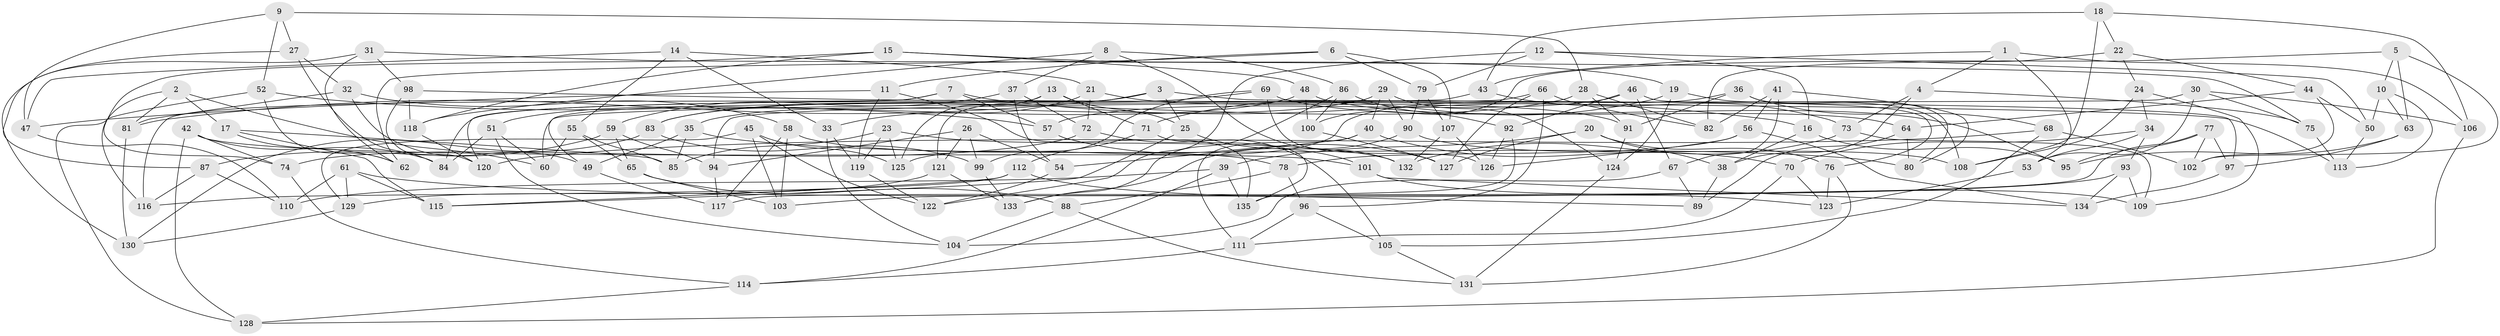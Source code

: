 // coarse degree distribution, {4: 0.4117647058823529, 6: 0.5411764705882353, 5: 0.047058823529411764}
// Generated by graph-tools (version 1.1) at 2025/42/03/06/25 10:42:20]
// undirected, 135 vertices, 270 edges
graph export_dot {
graph [start="1"]
  node [color=gray90,style=filled];
  1;
  2;
  3;
  4;
  5;
  6;
  7;
  8;
  9;
  10;
  11;
  12;
  13;
  14;
  15;
  16;
  17;
  18;
  19;
  20;
  21;
  22;
  23;
  24;
  25;
  26;
  27;
  28;
  29;
  30;
  31;
  32;
  33;
  34;
  35;
  36;
  37;
  38;
  39;
  40;
  41;
  42;
  43;
  44;
  45;
  46;
  47;
  48;
  49;
  50;
  51;
  52;
  53;
  54;
  55;
  56;
  57;
  58;
  59;
  60;
  61;
  62;
  63;
  64;
  65;
  66;
  67;
  68;
  69;
  70;
  71;
  72;
  73;
  74;
  75;
  76;
  77;
  78;
  79;
  80;
  81;
  82;
  83;
  84;
  85;
  86;
  87;
  88;
  89;
  90;
  91;
  92;
  93;
  94;
  95;
  96;
  97;
  98;
  99;
  100;
  101;
  102;
  103;
  104;
  105;
  106;
  107;
  108;
  109;
  110;
  111;
  112;
  113;
  114;
  115;
  116;
  117;
  118;
  119;
  120;
  121;
  122;
  123;
  124;
  125;
  126;
  127;
  128;
  129;
  130;
  131;
  132;
  133;
  134;
  135;
  1 -- 53;
  1 -- 106;
  1 -- 4;
  1 -- 43;
  2 -- 60;
  2 -- 81;
  2 -- 17;
  2 -- 116;
  3 -- 25;
  3 -- 121;
  3 -- 97;
  3 -- 81;
  4 -- 73;
  4 -- 38;
  4 -- 75;
  5 -- 63;
  5 -- 10;
  5 -- 102;
  5 -- 100;
  6 -- 79;
  6 -- 107;
  6 -- 11;
  6 -- 62;
  7 -- 16;
  7 -- 57;
  7 -- 120;
  7 -- 116;
  8 -- 37;
  8 -- 118;
  8 -- 132;
  8 -- 86;
  9 -- 28;
  9 -- 47;
  9 -- 27;
  9 -- 52;
  10 -- 50;
  10 -- 113;
  10 -- 63;
  11 -- 135;
  11 -- 47;
  11 -- 119;
  12 -- 16;
  12 -- 122;
  12 -- 79;
  12 -- 50;
  13 -- 25;
  13 -- 125;
  13 -- 49;
  13 -- 71;
  14 -- 21;
  14 -- 33;
  14 -- 55;
  14 -- 47;
  15 -- 19;
  15 -- 74;
  15 -- 48;
  15 -- 118;
  16 -- 38;
  16 -- 95;
  17 -- 85;
  17 -- 115;
  17 -- 62;
  18 -- 108;
  18 -- 22;
  18 -- 43;
  18 -- 106;
  19 -- 124;
  19 -- 71;
  19 -- 108;
  20 -- 38;
  20 -- 39;
  20 -- 127;
  20 -- 76;
  21 -- 33;
  21 -- 72;
  21 -- 91;
  22 -- 82;
  22 -- 24;
  22 -- 44;
  23 -- 119;
  23 -- 85;
  23 -- 132;
  23 -- 125;
  24 -- 109;
  24 -- 34;
  24 -- 108;
  25 -- 115;
  25 -- 101;
  26 -- 54;
  26 -- 99;
  26 -- 121;
  26 -- 94;
  27 -- 87;
  27 -- 32;
  27 -- 84;
  28 -- 82;
  28 -- 91;
  28 -- 83;
  29 -- 124;
  29 -- 35;
  29 -- 40;
  29 -- 90;
  30 -- 75;
  30 -- 106;
  30 -- 53;
  30 -- 94;
  31 -- 62;
  31 -- 75;
  31 -- 98;
  31 -- 130;
  32 -- 58;
  32 -- 49;
  32 -- 81;
  33 -- 104;
  33 -- 119;
  34 -- 93;
  34 -- 70;
  34 -- 53;
  35 -- 80;
  35 -- 85;
  35 -- 49;
  36 -- 125;
  36 -- 91;
  36 -- 80;
  36 -- 68;
  37 -- 54;
  37 -- 59;
  37 -- 72;
  38 -- 89;
  39 -- 110;
  39 -- 114;
  39 -- 135;
  40 -- 111;
  40 -- 70;
  40 -- 54;
  41 -- 80;
  41 -- 56;
  41 -- 82;
  41 -- 67;
  42 -- 74;
  42 -- 101;
  42 -- 84;
  42 -- 128;
  43 -- 60;
  43 -- 73;
  44 -- 50;
  44 -- 64;
  44 -- 102;
  45 -- 125;
  45 -- 122;
  45 -- 129;
  45 -- 103;
  46 -- 76;
  46 -- 92;
  46 -- 67;
  46 -- 57;
  47 -- 110;
  48 -- 51;
  48 -- 64;
  48 -- 100;
  49 -- 117;
  50 -- 113;
  51 -- 60;
  51 -- 104;
  51 -- 84;
  52 -- 128;
  52 -- 62;
  52 -- 57;
  53 -- 123;
  54 -- 122;
  55 -- 60;
  55 -- 65;
  55 -- 85;
  56 -- 126;
  56 -- 134;
  56 -- 78;
  57 -- 127;
  58 -- 103;
  58 -- 78;
  58 -- 117;
  59 -- 65;
  59 -- 94;
  59 -- 87;
  61 -- 89;
  61 -- 129;
  61 -- 110;
  61 -- 115;
  63 -- 95;
  63 -- 97;
  64 -- 80;
  64 -- 89;
  65 -- 103;
  65 -- 88;
  66 -- 82;
  66 -- 96;
  66 -- 84;
  66 -- 127;
  67 -- 104;
  67 -- 89;
  68 -- 102;
  68 -- 120;
  68 -- 105;
  69 -- 126;
  69 -- 99;
  69 -- 95;
  69 -- 83;
  70 -- 111;
  70 -- 123;
  71 -- 112;
  71 -- 135;
  72 -- 74;
  72 -- 105;
  73 -- 109;
  73 -- 132;
  74 -- 114;
  75 -- 113;
  76 -- 131;
  76 -- 123;
  77 -- 97;
  77 -- 102;
  77 -- 95;
  77 -- 117;
  78 -- 88;
  78 -- 96;
  79 -- 90;
  79 -- 107;
  81 -- 130;
  83 -- 130;
  83 -- 99;
  86 -- 133;
  86 -- 100;
  86 -- 92;
  87 -- 110;
  87 -- 116;
  88 -- 104;
  88 -- 131;
  90 -- 133;
  90 -- 108;
  91 -- 124;
  92 -- 126;
  92 -- 135;
  93 -- 109;
  93 -- 103;
  93 -- 134;
  94 -- 117;
  96 -- 105;
  96 -- 111;
  97 -- 134;
  98 -- 113;
  98 -- 118;
  98 -- 120;
  99 -- 133;
  100 -- 127;
  101 -- 134;
  101 -- 109;
  105 -- 131;
  106 -- 128;
  107 -- 126;
  107 -- 132;
  111 -- 114;
  112 -- 115;
  112 -- 116;
  112 -- 123;
  114 -- 128;
  118 -- 120;
  119 -- 122;
  121 -- 129;
  121 -- 133;
  124 -- 131;
  129 -- 130;
}
